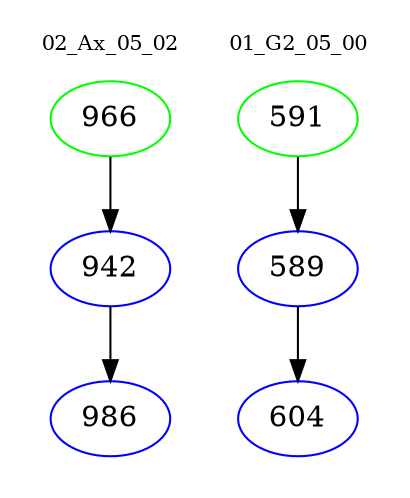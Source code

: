 digraph{
subgraph cluster_0 {
color = white
label = "02_Ax_05_02";
fontsize=10;
T0_966 [label="966", color="green"]
T0_966 -> T0_942 [color="black"]
T0_942 [label="942", color="blue"]
T0_942 -> T0_986 [color="black"]
T0_986 [label="986", color="blue"]
}
subgraph cluster_1 {
color = white
label = "01_G2_05_00";
fontsize=10;
T1_591 [label="591", color="green"]
T1_591 -> T1_589 [color="black"]
T1_589 [label="589", color="blue"]
T1_589 -> T1_604 [color="black"]
T1_604 [label="604", color="blue"]
}
}
